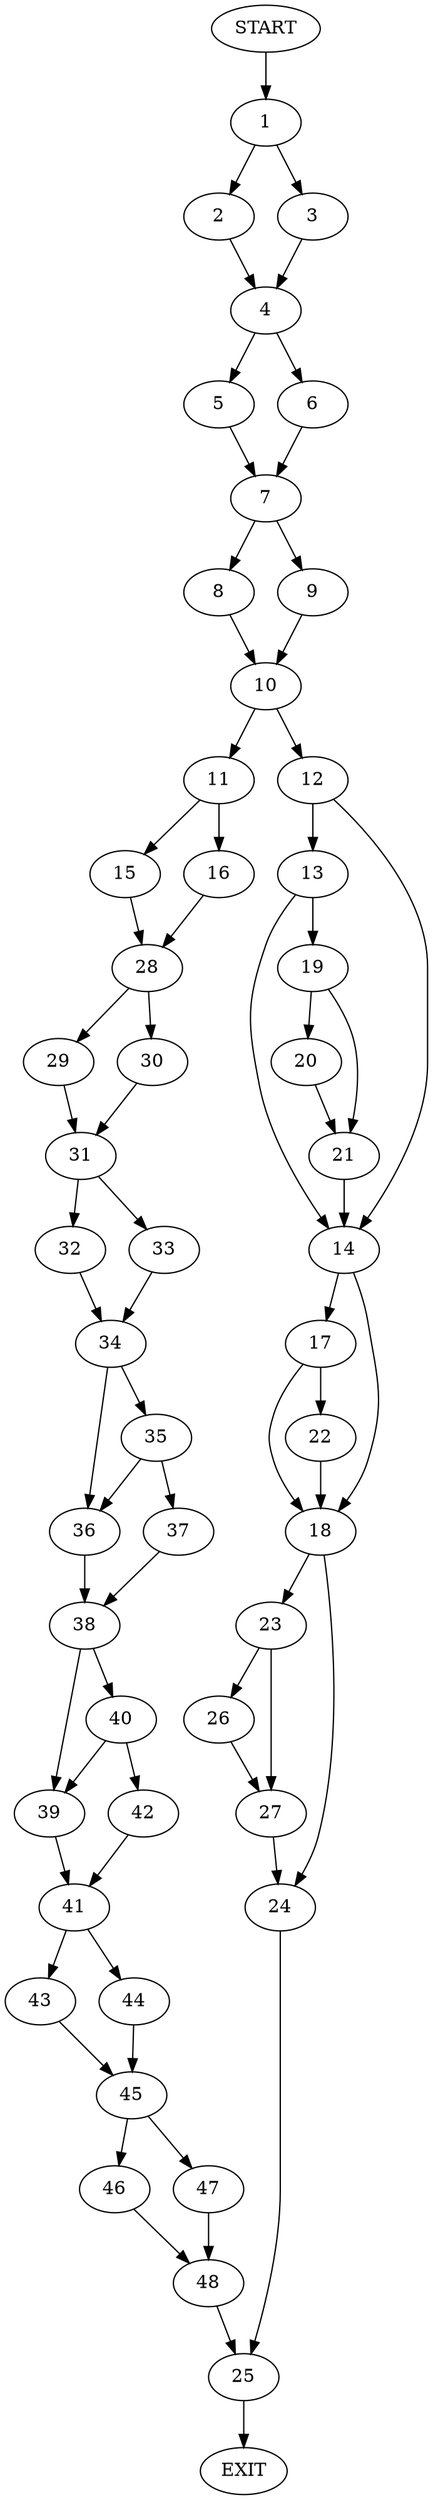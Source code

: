 digraph {
0 [label="START"]
49 [label="EXIT"]
0 -> 1
1 -> 2
1 -> 3
2 -> 4
3 -> 4
4 -> 5
4 -> 6
6 -> 7
5 -> 7
7 -> 8
7 -> 9
8 -> 10
9 -> 10
10 -> 11
10 -> 12
12 -> 13
12 -> 14
11 -> 15
11 -> 16
14 -> 17
14 -> 18
13 -> 14
13 -> 19
19 -> 20
19 -> 21
21 -> 14
20 -> 21
17 -> 22
17 -> 18
18 -> 23
18 -> 24
22 -> 18
24 -> 25
23 -> 26
23 -> 27
26 -> 27
27 -> 24
25 -> 49
16 -> 28
15 -> 28
28 -> 29
28 -> 30
29 -> 31
30 -> 31
31 -> 32
31 -> 33
32 -> 34
33 -> 34
34 -> 35
34 -> 36
35 -> 36
35 -> 37
36 -> 38
37 -> 38
38 -> 39
38 -> 40
39 -> 41
40 -> 39
40 -> 42
42 -> 41
41 -> 43
41 -> 44
44 -> 45
43 -> 45
45 -> 46
45 -> 47
46 -> 48
47 -> 48
48 -> 25
}
